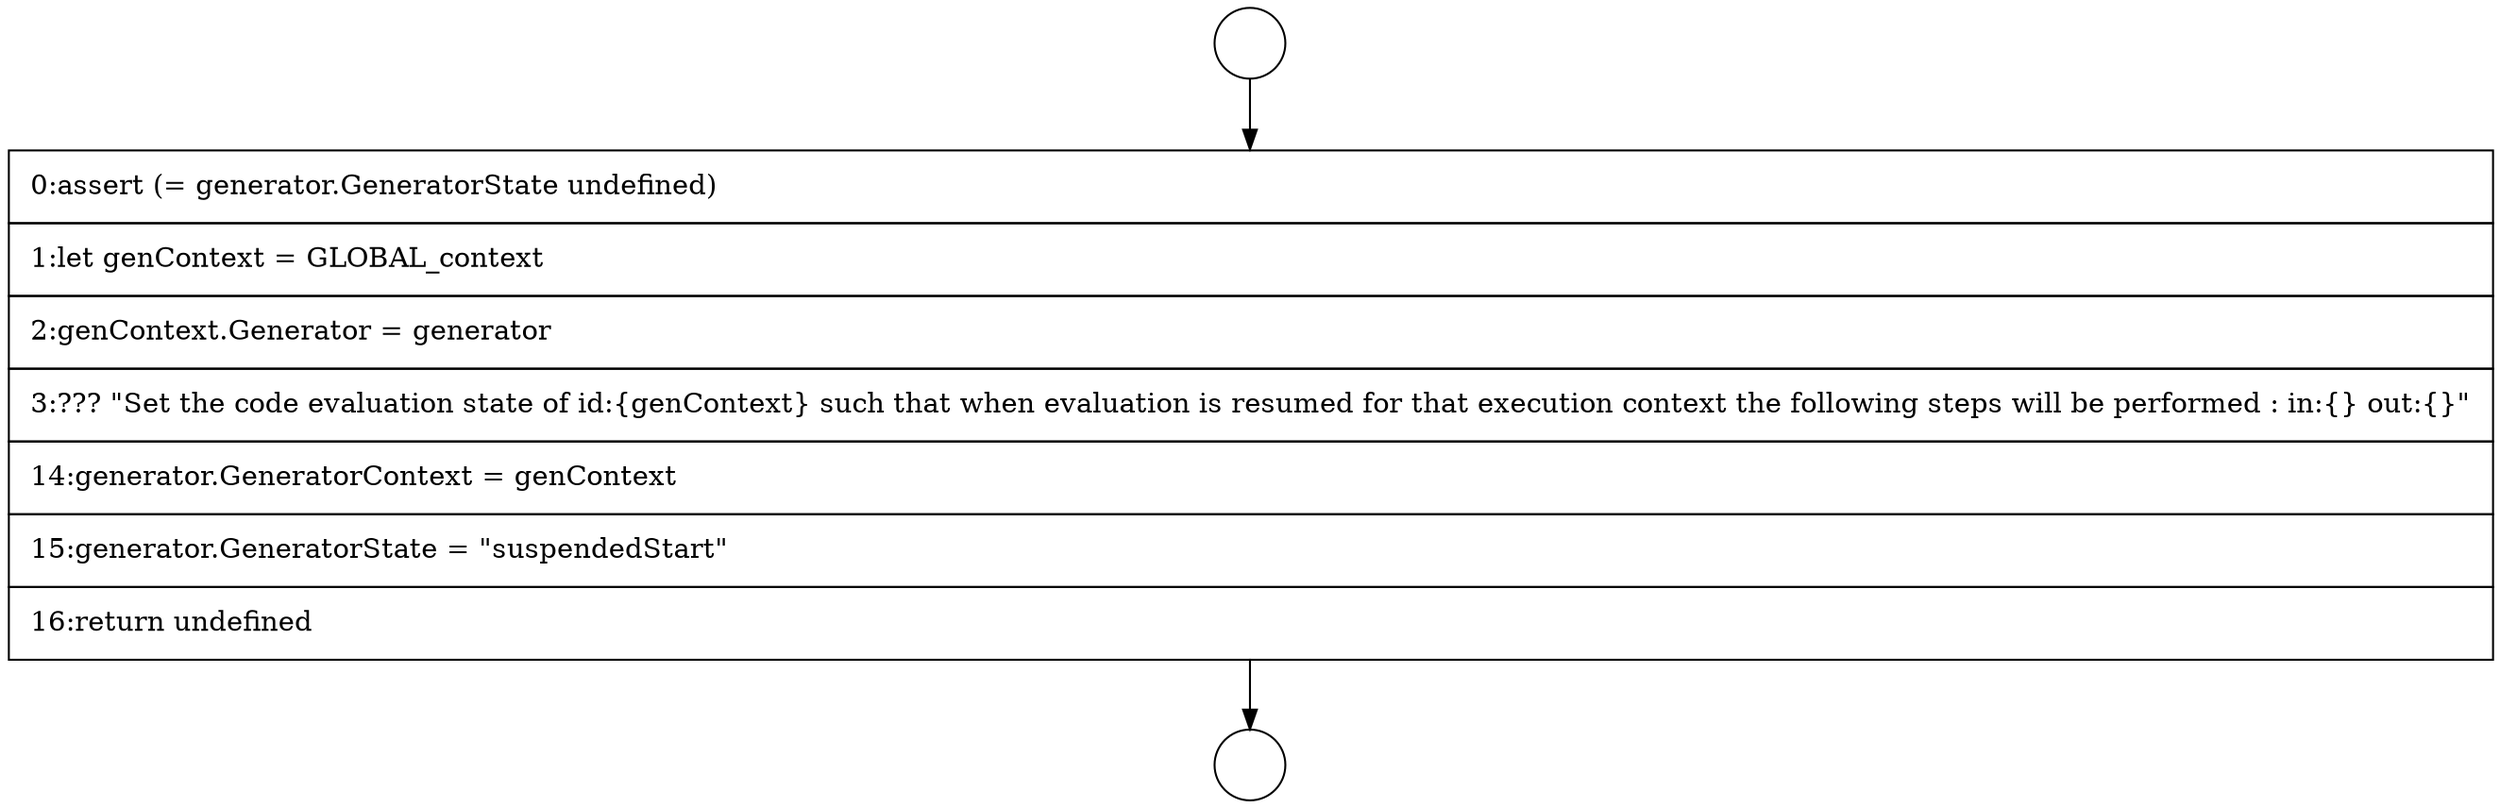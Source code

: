 digraph {
  node15417 [shape=circle label=" " color="black" fillcolor="white" style=filled]
  node15419 [shape=none, margin=0, label=<<font color="black">
    <table border="0" cellborder="1" cellspacing="0" cellpadding="10">
      <tr><td align="left">0:assert (= generator.GeneratorState undefined)</td></tr>
      <tr><td align="left">1:let genContext = GLOBAL_context</td></tr>
      <tr><td align="left">2:genContext.Generator = generator</td></tr>
      <tr><td align="left">3:??? &quot;Set the code evaluation state of id:{genContext} such that when evaluation is resumed for that execution context the following steps will be performed : in:{} out:{}&quot;</td></tr>
      <tr><td align="left">14:generator.GeneratorContext = genContext</td></tr>
      <tr><td align="left">15:generator.GeneratorState = &quot;suspendedStart&quot;</td></tr>
      <tr><td align="left">16:return undefined</td></tr>
    </table>
  </font>> color="black" fillcolor="white" style=filled]
  node15418 [shape=circle label=" " color="black" fillcolor="white" style=filled]
  node15417 -> node15419 [ color="black"]
  node15419 -> node15418 [ color="black"]
}

